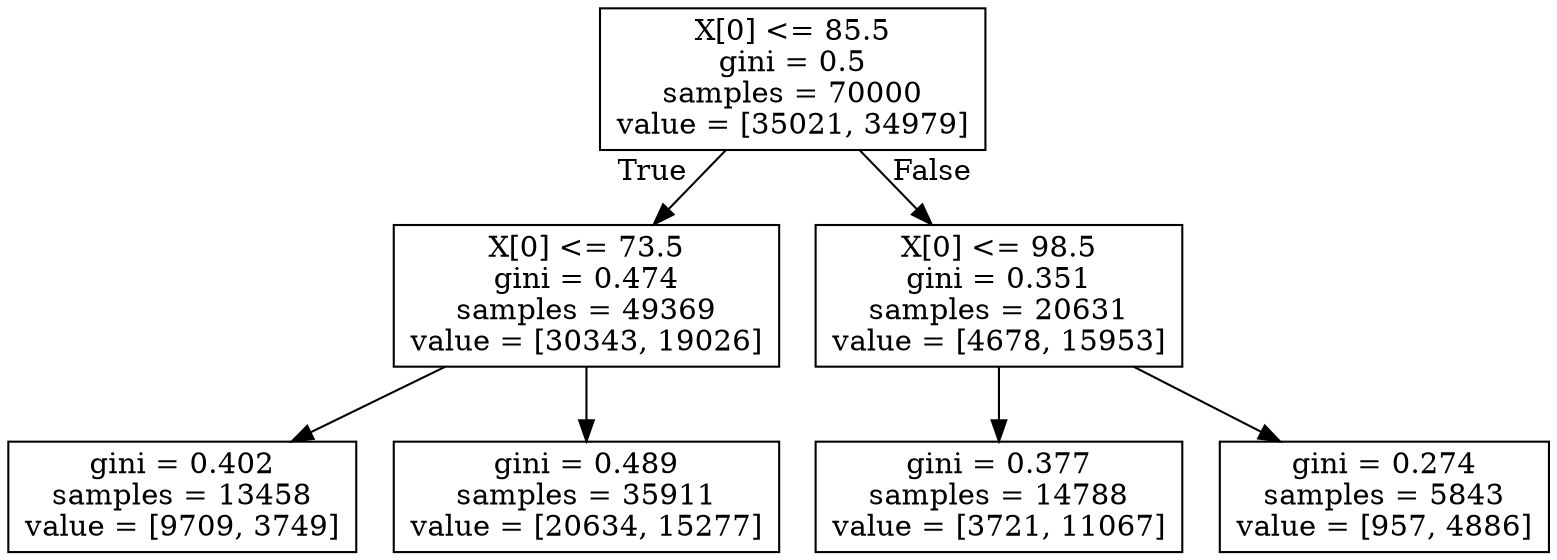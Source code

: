 digraph Tree {
node [shape=box] ;
0 [label="X[0] <= 85.5\ngini = 0.5\nsamples = 70000\nvalue = [35021, 34979]"] ;
1 [label="X[0] <= 73.5\ngini = 0.474\nsamples = 49369\nvalue = [30343, 19026]"] ;
0 -> 1 [labeldistance=2.5, labelangle=45, headlabel="True"] ;
2 [label="gini = 0.402\nsamples = 13458\nvalue = [9709, 3749]"] ;
1 -> 2 ;
3 [label="gini = 0.489\nsamples = 35911\nvalue = [20634, 15277]"] ;
1 -> 3 ;
4 [label="X[0] <= 98.5\ngini = 0.351\nsamples = 20631\nvalue = [4678, 15953]"] ;
0 -> 4 [labeldistance=2.5, labelangle=-45, headlabel="False"] ;
5 [label="gini = 0.377\nsamples = 14788\nvalue = [3721, 11067]"] ;
4 -> 5 ;
6 [label="gini = 0.274\nsamples = 5843\nvalue = [957, 4886]"] ;
4 -> 6 ;
}